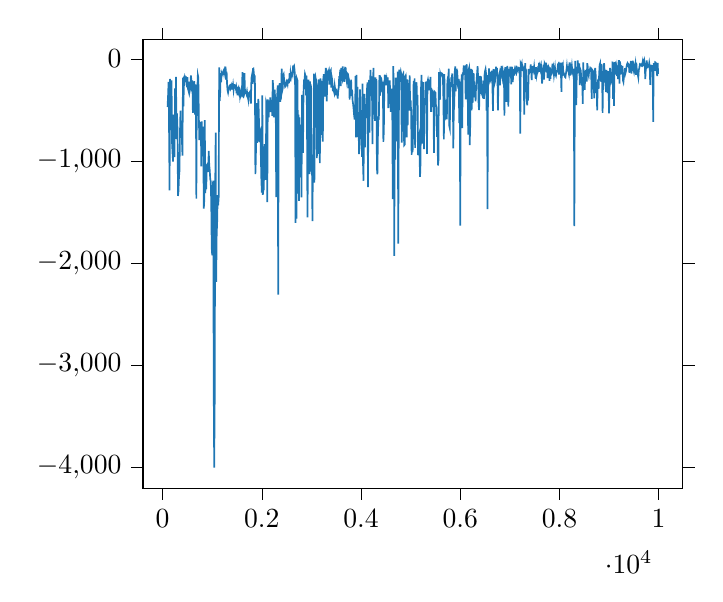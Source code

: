 % This file was created by tikzplotlib v0.9.1.
\begin{tikzpicture}

\definecolor{color0}{rgb}{0.122,0.467,0.706}

\begin{axis}[
tick align=outside,
tick pos=both,
x grid style={white!69.02!black},
xmin=-394.5, xmax=10484.5,
xtick style={color=black},
y grid style={white!69.02!black},
ymin=-4205.647, ymax=187.564,
ytick style={color=black}
]
\addplot [semithick, color0]
table {%
100 -469.399
110 -358.76
120 -225.765
130 -703.72
140 -1287.369
150 -197.063
160 -273.511
170 -697.071
180 -211.142
190 -824.262
200 -922.867
210 -1005.553
220 -547.308
230 -665.165
240 -962.662
250 -288.178
260 -509.496
270 -175.387
280 -783.734
290 -534.511
300 -686.671
310 -1342.956
320 -1295.162
330 -1157.486
340 -1098.48
350 -720.605
360 -507.706
370 -750.951
380 -681.579
390 -807.547
400 -946.923
410 -184.027
420 -464.777
430 -211.018
440 -225.775
450 -175.163
460 -188.201
470 -183.616
480 -208.088
490 -279.205
500 -180.075
510 -293.544
520 -306.973
530 -327.03
540 -222.876
550 -304.839
560 -278.834
570 -161.694
580 -204.197
590 -316.784
600 -211.335
610 -527.938
620 -305.416
630 -265.162
640 -218.969
650 -545.01
660 -251.774
670 -279.413
680 -1368.168
690 -335.927
700 -296.635
710 -158.111
720 -182.996
730 -556.83
740 -796.186
750 -633.181
760 -662.477
770 -618.768
780 -1053.569
790 -613.163
800 -838.218
810 -664.101
820 -875.101
830 -1466.333
840 -1385.52
850 -599.324
860 -1315.797
870 -1216.642
880 -1274.734
890 -1041.236
900 -1033.649
910 -1108.198
920 -1071.252
930 -900.645
940 -1042.631
950 -1089.461
960 -1179.187
970 -1198.783
980 -1405.812
990 -1853.727
1000 -1925.125
1010 -1249.594
1020 -1193.387
1030 -3210.701
1040 -4005.955
1050 -3343.676
1060 -1262.987
1070 -722.863
1080 -2184.439
1090 -1722.018
1100 -1594.466
1110 -1334.332
1120 -1434.5
1130 -1359.92
1140 -83.718
1150 -413.566
1160 -337.405
1170 -140.857
1180 -227.07
1190 -141.229
1200 -155.526
1210 -143.43
1220 -124.579
1230 -114.478
1240 -146.902
1250 -120.681
1260 -82.576
1270 -82.685
1280 -205.898
1290 -125.78
1300 -254.534
1310 -310.625
1320 -330.931
1330 -303.341
1340 -284.516
1350 -263.217
1360 -258.359
1370 -291.261
1380 -279.76
1390 -262.314
1400 -292.865
1410 -291.874
1420 -256.01
1430 -302.82
1440 -256.17
1450 -256.2
1460 -263.061
1470 -283.306
1480 -267.819
1490 -337.156
1500 -272.314
1510 -356.438
1520 -303.422
1530 -288.038
1540 -330.235
1550 -313.73
1560 -367.094
1570 -337.27
1580 -365.1
1590 -356.423
1600 -294.699
1610 -128.817
1620 -366.512
1630 -371.866
1640 -354.788
1650 -139.722
1660 -308.724
1670 -329.367
1680 -324.496
1690 -343.077
1700 -319.07
1710 -358.885
1720 -381.57
1730 -407.271
1740 -343.831
1750 -349.843
1760 -323.155
1770 -314.972
1780 -438.394
1790 -191.704
1800 -164.793
1810 -244.362
1820 -98.198
1830 -95.15
1840 -144.977
1850 -201.354
1860 -161.183
1870 -1128.495
1880 -974.105
1890 -433.159
1900 -585.905
1910 -822.348
1920 -535.515
1930 -391.013
1940 -544.694
1950 -812.83
1960 -719.896
1970 -705.836
1980 -946.03
1990 -1172.658
2000 -1309.058
2010 -357.339
2020 -1332.61
2030 -1288.331
2040 -1278.649
2050 -885.005
2060 -836.678
2070 -1185.423
2080 -1132.154
2090 -438.467
2100 -463.002
2110 -1402.905
2120 -397.699
2130 -531.063
2140 -572.481
2150 -406.857
2160 -465.047
2170 -378.274
2180 -521.805
2190 -450.605
2200 -401.174
2210 -559.014
2220 -207.956
2230 -284.071
2240 -573.188
2250 -440.502
2260 -302.275
2270 -415.337
2280 -407.811
2290 -1355.101
2300 -402.23
2310 -363.694
2320 -259.085
2330 -2310.369
2340 -317.719
2350 -277.036
2360 -238.222
2370 -419.842
2380 -321.67
2390 -341.778
2400 -95.872
2410 -315.794
2420 -294.802
2430 -162.391
2440 -150.967
2450 -208.652
2460 -237.941
2470 -274.395
2480 -268.822
2490 -255.116
2500 -219.477
2510 -228.311
2520 -249.008
2530 -205.516
2540 -201.691
2550 -238.026
2560 -138.8
2570 -218.933
2580 -137.649
2590 -170.559
2600 -135.431
2610 -136.307
2620 -154.032
2630 -74.374
2640 -76.353
2650 -68.069
2660 -107.047
2670 -194.772
2680 -1606.181
2690 -980.299
2700 -1564.305
2710 -197.668
2720 -212.148
2730 -1319.022
2740 -546.716
2750 -1390.907
2760 -573.632
2770 -1044.294
2780 -644.479
2790 -824.115
2800 -1355.996
2810 -351.901
2820 -577.201
2830 -920.681
2840 -339.313
2850 -209.549
2860 -208.734
2870 -147.903
2880 -165.792
2890 -356.388
2900 -164.225
2910 -556.386
2920 -1553.537
2930 -1015.87
2940 -203.647
2950 -959.054
2960 -1128.644
2970 -221.507
2980 -303.373
2990 -289.266
3000 -1104.75
3010 -938.191
3020 -1590.444
3030 -1016.622
3040 -1042.627
3050 -143.205
3060 -1212.461
3070 -197.18
3080 -172.727
3090 -202.366
3100 -205.525
3110 -972.507
3120 -668.208
3130 -931.083
3140 -257.892
3150 -202.184
3160 -581.016
3170 -1020.925
3180 -191.123
3190 -223.705
3200 -743.997
3210 -217.926
3220 -739.65
3230 -810.524
3240 -187.792
3250 -150.043
3260 -217.817
3270 -368.888
3280 -164.858
3290 -87.927
3300 -223.363
3310 -416.587
3320 -138.211
3330 -154.289
3340 -131.768
3350 -115.551
3360 -251.739
3370 -116.867
3380 -120.968
3390 -111.992
3400 -280.13
3410 -180.521
3420 -208.898
3430 -295.521
3440 -287.84
3450 -312.844
3460 -331.956
3470 -266.706
3480 -304.319
3490 -357.028
3500 -292.372
3510 -334.053
3520 -338.698
3530 -389.069
3540 -316.727
3550 -283.684
3560 -168.11
3570 -210.945
3580 -104.41
3590 -266.745
3600 -87.543
3610 -156.762
3620 -181.884
3630 -73.84
3640 -129.356
3650 -183.476
3660 -224.656
3670 -109.384
3680 -85.867
3690 -88.41
3700 -182.781
3710 -213.923
3720 -140.458
3730 -147.293
3740 -220.231
3750 -187.146
3760 -212.923
3770 -399.479
3780 -237.083
3790 -342.154
3800 -204.44
3810 -364.744
3820 -302.246
3830 -407.899
3840 -440.815
3850 -491.837
3860 -548.812
3870 -593.613
3880 -519.423
3890 -168.748
3900 -767.859
3910 -157.238
3920 -758.175
3930 -273.142
3940 -765.633
3950 -641.92
3960 -933.153
3970 -818.291
3980 -299.945
3990 -566.936
4000 -566.247
4010 -766.196
4020 -961.014
4030 -243.384
4040 -1027.439
4050 -1193.934
4060 -662.268
4070 -343.617
4080 -865.773
4090 -480.129
4100 -463.633
4110 -580.235
4120 -295.818
4130 -230.38
4140 -1255.583
4150 -373.218
4160 -206.957
4170 -722.675
4180 -331.682
4190 -106.922
4200 -248.035
4210 -172.538
4220 -252.029
4230 -834.38
4240 -294.096
4250 -88.066
4260 -539.058
4270 -276.978
4280 -608.163
4290 -181.95
4300 -226.836
4310 -198.889
4320 -1071.4
4330 -1131.687
4340 -764.123
4350 -577.886
4360 -581.187
4370 -160.145
4380 -362.144
4390 -289.378
4400 -184.974
4410 -193.301
4420 -306.99
4430 -322.841
4440 -223.41
4450 -812.349
4460 -705.698
4470 -255.45
4480 -154.595
4490 -191.629
4500 -183.37
4510 -258.33
4520 -210.576
4530 -251.361
4540 -180.462
4550 -481.976
4560 -288.251
4570 -376.978
4580 -211.654
4590 -420.807
4600 -519.774
4610 -291.911
4620 -396.842
4630 -523.279
4640 -1373.174
4650 -71.118
4660 -308.579
4670 -1930.279
4680 -331.804
4690 -986.994
4700 -182.571
4710 -808.235
4720 -768.288
4730 -556.414
4740 -125.022
4750 -1810.605
4760 -740.113
4770 -106.347
4780 -225.461
4790 -145.995
4800 -122.658
4810 -149.701
4820 -820.354
4830 -402.644
4840 -156.242
4850 -145.749
4860 -662.245
4870 -845.895
4880 -839.496
4890 -172.412
4900 -162.727
4910 -710.239
4920 -768.531
4930 -201.61
4940 -651.022
4950 -236.836
4960 -366.341
4970 -507.214
4980 -160.426
4990 -441.619
5000 -405.569
5010 -522.678
5020 -941.244
5030 -749.7
5040 -912.85
5050 -702.706
5060 -216.755
5070 -461.759
5080 -191.347
5090 -870.866
5100 -458.281
5110 -315.546
5120 -229.178
5130 -456.167
5140 -353.229
5150 -943.146
5160 -784.466
5170 -757.119
5180 -947.671
5190 -1156.674
5200 -1008.08
5210 -280.941
5220 -156.733
5230 -410.083
5240 -830.673
5250 -397.93
5260 -228.127
5270 -884.871
5280 -435.489
5290 -412.141
5300 -448.799
5310 -221.723
5320 -376.438
5330 -930.406
5340 -224.808
5350 -202.706
5360 -232.118
5370 -224.549
5380 -307.312
5390 -272.866
5400 -176.494
5410 -518.841
5420 -295.396
5430 -472.832
5440 -322.044
5450 -334.996
5460 -384.185
5470 -921.607
5480 -320.543
5490 -325.749
5500 -331.562
5510 -451.302
5520 -475.515
5530 -763.886
5540 -546.912
5550 -1044.055
5560 -1004.978
5570 -130.16
5580 -177.885
5590 -402.585
5600 -149.032
5610 -168.25
5620 -153.463
5630 -141.775
5640 -146.686
5650 -162.902
5660 -386.499
5670 -789.764
5680 -149.845
5690 -601.953
5700 -512.267
5710 -467.881
5720 -518.293
5730 -591.514
5740 -228.778
5750 -182.365
5760 -168.765
5770 -96.722
5780 -657.575
5790 -680.856
5800 -239.871
5810 -277.127
5820 -185.405
5830 -178.096
5840 -143.746
5850 -286.062
5860 -876.83
5870 -513.137
5880 -453.13
5890 -121.088
5900 -73.15
5910 -317.055
5920 -108.929
5930 -105.724
5940 -123.086
5950 -239.353
5960 -289.743
5970 -197.101
5980 -630.295
5990 -322.218
6000 -1633.938
6010 -274.83
6020 -293.561
6030 -150.767
6040 -678.203
6050 -146.13
6060 -148.254
6070 -64.965
6080 -99.718
6090 -90.613
6100 -144.425
6110 -397.648
6120 -90.172
6130 -53.13
6140 -307.441
6150 -293.817
6160 -742.979
6170 -103.907
6180 -86.144
6190 -844.507
6200 -678.526
6210 -159.937
6220 -98.573
6230 -504.481
6240 -105.084
6250 -430.362
6260 -288.297
6270 -140.903
6280 -281.04
6290 -377.451
6300 -304.946
6310 -415.159
6320 -244.324
6330 -210.494
6340 -136.779
6350 -72.37
6360 -178.159
6370 -440.658
6380 -500.594
6390 -285.249
6400 -167.136
6410 -341.571
6420 -171.643
6430 -334.404
6440 -348.705
6450 -246.209
6460 -384.797
6470 -212.42
6480 -392.351
6490 -156.643
6500 -118.551
6510 -99.75
6520 -143.072
6530 -507.993
6540 -159.672
6550 -1472.559
6560 -213.879
6570 -225.153
6580 -94.184
6590 -230.531
6600 -125.315
6610 -206.942
6620 -193.961
6630 -193.951
6640 -115.216
6650 -297.55
6660 -509.919
6670 -107.869
6680 -109.403
6690 -245.033
6700 -225.853
6710 -145.634
6720 -76.794
6730 -171.888
6740 -89.542
6750 -175.097
6760 -504.931
6770 -203.231
6780 -174.515
6790 -150.297
6800 -259.061
6810 -134.618
6820 -183.221
6830 -68.255
6840 -132.481
6850 -178.813
6860 -135.897
6870 -182.223
6880 -115.759
6890 -556.689
6900 -110.486
6910 -80.39
6920 -247.582
6930 -419.975
6940 -139.113
6950 -69.004
6960 -182.187
6970 -467.475
6980 -98.105
6990 -152.358
7000 -127.35
7010 -75.566
7020 -134.881
7030 -250.34
7040 -76.262
7050 -110.952
7060 -227.636
7070 -98.137
7080 -156.343
7090 -156.634
7100 -111.645
7110 -132.959
7120 -121.338
7130 -67.26
7140 -129.388
7150 -113.698
7160 -112.414
7170 -85.746
7180 -88.062
7190 -134.592
7200 -140.261
7210 -732.989
7220 -51.072
7230 -65.402
7240 -47.215
7250 -117.892
7260 -73.292
7270 -87.709
7280 -99.719
7290 -547.182
7300 -127.54
7310 -40.68
7320 -165.52
7330 -104.044
7340 -405.87
7350 -454.295
7360 -351.443
7370 -364.889
7380 -99.331
7390 -135.891
7400 -117.761
7410 -123.734
7420 -54.883
7430 -113.951
7440 -207.374
7450 -70.414
7460 -103.317
7470 -100.217
7480 -118.328
7490 -76.503
7500 -124.369
7510 -120.109
7520 -194.538
7530 -79.881
7540 -161.716
7550 -137.045
7560 -135.047
7570 -85.666
7580 -90.713
7590 -37.944
7600 -126.119
7610 -76.346
7620 -105.335
7630 -78.425
7640 -151.871
7650 -241.468
7660 -162.037
7670 -96.532
7680 -56.396
7690 -202.858
7700 -43.131
7710 -55.212
7720 -125.345
7730 -37.944
7740 -130.63
7750 -63.811
7760 -187.654
7770 -126.901
7780 -75.906
7790 -86.866
7800 -214.463
7810 -84.364
7820 -195.919
7830 -95.585
7840 -158.062
7850 -103.417
7860 -47.537
7870 -142.924
7880 -103.367
7890 -160.733
7900 -125.426
7910 -87.576
7920 -151.141
7930 -164.79
7940 -134.707
7950 -127.052
7960 -100.666
7970 -53.558
7980 -46.173
7990 -153.536
8000 -121.119
8010 -80.574
8020 -36.154
8030 -134.564
8040 -323.199
8050 -35.798
8060 -95.255
8070 -70.134
8080 -148.814
8090 -142.852
8100 -156.192
8110 -175.801
8120 -181.009
8130 -145.192
8140 -114.767
8150 -70.896
8160 -118.66
8170 -68.399
8180 -119.469
8190 -144.784
8200 -42.073
8210 -41.755
8220 -164.593
8230 -87.393
8240 -108.843
8250 -68.316
8260 -120.134
8270 -140.93
8280 -95.003
8290 -199.584
8300 -1639.867
8310 -347.433
8320 -20.639
8330 -340.369
8340 -453.004
8350 -109.021
8360 -143.524
8370 -13.915
8380 -128.413
8390 -129.062
8400 -44.589
8410 -256.13
8420 -100.832
8430 -114.779
8440 -196.932
8450 -235.394
8460 -224.973
8470 -440.353
8480 -33.165
8490 -246.06
8500 -195.475
8510 -304.294
8520 -125.875
8530 -117.158
8540 -119.98
8550 -222.301
8560 -42.518
8570 -71.641
8580 -142.809
8590 -164.476
8600 -113.936
8610 -113.43
8620 -91.52
8630 -101.041
8640 -133.943
8650 -390.72
8660 -107.47
8670 -115.254
8680 -299.2
8690 -114.967
8700 -386.932
8710 -134.863
8720 -88.157
8730 -149.235
8740 -336.215
8750 -227.933
8760 -504.077
8770 -287.519
8780 -197.186
8790 -294.058
8800 -150.739
8810 -59.145
8820 -43.287
8830 -152.454
8840 -223.911
8850 -49.561
8860 -179.463
8870 -528.221
8880 -171.919
8890 -186.833
8900 -42.209
8910 -125.795
8920 -198.455
8930 -268.264
8940 -323.885
8950 -107.145
8960 -281.27
8970 -334.153
8980 -119.019
8990 -266.928
9000 -533.15
9010 -325.893
9020 -88.03
9030 -251.723
9040 -179.73
9050 -156.805
9060 -208.485
9070 -25.709
9080 -390.679
9090 -49.224
9100 -460.127
9110 -40.443
9120 -37.879
9130 -153.838
9140 -97.923
9150 -72.916
9160 -168.934
9170 -88.868
9180 -198.987
9190 -75.552
9200 -12.127
9210 -241.713
9220 -24.691
9230 -65.692
9240 -68.239
9250 -150.419
9260 -101.454
9270 -68.105
9280 -210.607
9290 -227.402
9300 -172.668
9310 -153.17
9320 -91.674
9330 -140.289
9340 -121.902
9350 -81.986
9360 -55.356
9370 -43.776
9380 -61.049
9390 -53.058
9400 -62.059
9410 -135.527
9420 -76.259
9430 -55.948
9440 -20.417
9450 -144.194
9460 -100.564
9470 -90.342
9480 -17.975
9490 -97.268
9500 -120.56
9510 -66.685
9520 -75.794
9530 -46.903
9540 -155.046
9550 -37.845
9560 -114.858
9570 -143.121
9580 -157.026
9590 -183.055
9600 -105.858
9610 -90.83
9620 -56.286
9630 -61.939
9640 -54.934
9650 -66.444
9660 -69.078
9670 -51.085
9680 -22.827
9690 -50.101
9700 -37.16
9710 -16.442
9720 -52.526
9730 -198.393
9740 -105.692
9750 -88.297
9760 -14.733
9770 -74.093
9780 -80.221
9790 -71.565
9800 -70.744
9810 -40.041
9820 -75.97
9830 -255.574
9840 -57.863
9850 -112.749
9860 -104.209
9870 -61.832
9880 -146.407
9890 -616.799
9900 -41.045
9910 -66.65
9920 -116.625
9930 -33.096
9940 -36.331
9950 -110.899
9960 -120.567
9970 -167.924
9980 -40.005
9990 -146.697
};
\end{axis}

\end{tikzpicture}
